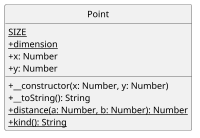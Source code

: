 @startuml
scale max 200 width
skinparam classAttributeIconSize 0
skinparam monochrome true
hide circle

class Point {
  {static} SIZE
  {static} +dimension
  +x: Number
  +y: Number
  +__constructor(x: Number, y: Number)
  +__toString(): String
  {static} +distance(a: Number, b: Number): Number
  {static} +kind(): String
}
@enduml
